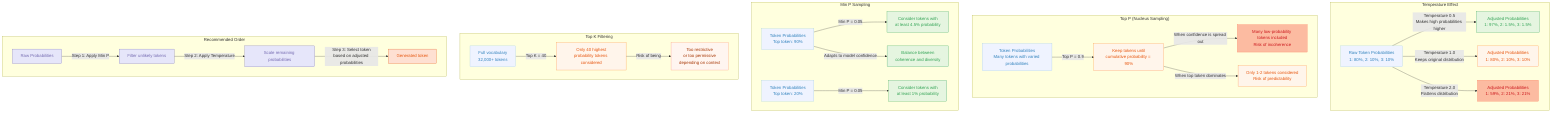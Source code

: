 flowchart TD
    subgraph "Temperature Effect"
        TE1["Raw Token Probabilities<br>1: 80%, 2: 10%, 3: 10%"] -->|"Temperature 0.5<br>Makes high probabilities higher"| TE2["Adjusted Probabilities<br>1: 97%, 2: 1.5%, 3: 1.5%"]
        TE1 -->|"Temperature 1.0<br>Keeps original distribution"| TE3["Adjusted Probabilities<br>1: 80%, 2: 10%, 3: 10%"]
        TE1 -->|"Temperature 2.0<br>Flattens distribution"| TE4["Adjusted Probabilities<br>1: 59%, 2: 21%, 3: 21%"]
    end
    subgraph "Top P (Nucleus Sampling)"
        TP1["Token Probabilities<br>Many tokens with varied probabilities"] -->|"Top P = 0.9"| TP2["Keep tokens until<br>cumulative probability = 90%"]
        TP2 -->|"When confidence is spread out"| TP3["Many low-probability tokens included<br>Risk of incoherence"]
        TP2 -->|"When top token dominates"| TP4["Only 1-2 tokens considered<br>Risk of predictability"]
    end
    subgraph "Min P Sampling"
        MP1["Token Probabilities<br>Top token: 90%"] -->|"Min P = 0.05"| MP2["Consider tokens with<br>at least 4.5% probability"]
        MP1 -->|"Adapts to model confidence"| MP3["Balance between<br>coherence and diversity"]
        MP4["Token Probabilities<br>Top token: 20%"] -->|"Min P = 0.05"| MP5["Consider tokens with<br>at least 1% probability"]
    end
    subgraph "Top K Filtering"
        TK1["Full vocabulary<br>32,000+ tokens"] -->|"Top K = 40"| TK2["Only 40 highest<br>probability tokens considered"]
        TK2 -->|"Risk of being"| TK3["Too restrictive<br>or too permissive<br>depending on context"]
    end
    subgraph "Recommended Order"
        RO1["Raw Probabilities"] -->|"Step 1: Apply Min P"| RO2["Filter unlikely tokens"]
        RO2 -->|"Step 2: Apply Temperature"| RO3["Scale remaining probabilities"]
        RO3 -->|"Step 3: Select token<br>based on adjusted probabilities"| RO4["Generated token"]
    end
    classDef inputOutput fill:#FEE0D2,stroke:#E6550D,color:#E6550D
    classDef llm fill:#E5F5E0,stroke:#31A354,color:#31A354
    classDef components fill:#E6E6FA,stroke:#756BB1,color:#756BB1
    classDef process fill:#EAF5EA,stroke:#C6E7C6,color:#77AD77
    classDef stop fill:#E5E1F2,stroke:#C7C0DE,color:#8471BF
    classDef data fill:#EFF3FF,stroke:#9ECAE1,color:#3182BD
    classDef decision fill:#FFF5EB,stroke:#FD8D3C,color:#E6550D
    classDef storage fill:#F2F0F7,stroke:#BCBDDC,color:#756BB1
    classDef api fill:#FFF5F0,stroke:#FD9272,color:#A63603
    classDef error fill:#FCBBA1,stroke:#FB6A4A,color:#CB181D

    style TE1 fill:#EFF3FF,stroke:#9ECAE1,color:#3182BD
    style TE2 fill:#E5F5E0,stroke:#31A354,color:#31A354
    style TE3 fill:#FFF5EB,stroke:#FD8D3C,color:#E6550D
    style TE4 fill:#FCBBA1,stroke:#FB6A4A,color:#CB181D
    style TP1 fill:#EFF3FF,stroke:#9ECAE1,color:#3182BD
    style TP2 fill:#FFF5EB,stroke:#FD8D3C,color:#E6550D
    style TP3 fill:#FCBBA1,stroke:#FB6A4A,color:#CB181D
    style TP4 fill:#FFF5EB,stroke:#FD8D3C,color:#E6550D
    style MP1 fill:#EFF3FF,stroke:#9ECAE1,color:#3182BD
    style MP2 fill:#E5F5E0,stroke:#31A354,color:#31A354
    style MP3 fill:#E5F5E0,stroke:#31A354,color:#31A354
    style MP4 fill:#EFF3FF,stroke:#9ECAE1,color:#3182BD
    style MP5 fill:#E5F5E0,stroke:#31A354,color:#31A354
    style TK1 fill:#EFF3FF,stroke:#9ECAE1,color:#3182BD
    style TK2 fill:#FFF5EB,stroke:#FD8D3C,color:#E6550D
    style TK3 fill:#FFF5F0,stroke:#FD9272,color:#A63603
    style RO1 fill:#E6E6FA,stroke:#756BB1,color:#756BB1
    style RO2 fill:#E6E6FA,stroke:#756BB1,color:#756BB1
    style RO3 fill:#E6E6FA,stroke:#756BB1,color:#756BB1
    style RO4 fill:#FEE0D2,stroke:#E6550D,color:#E6550D